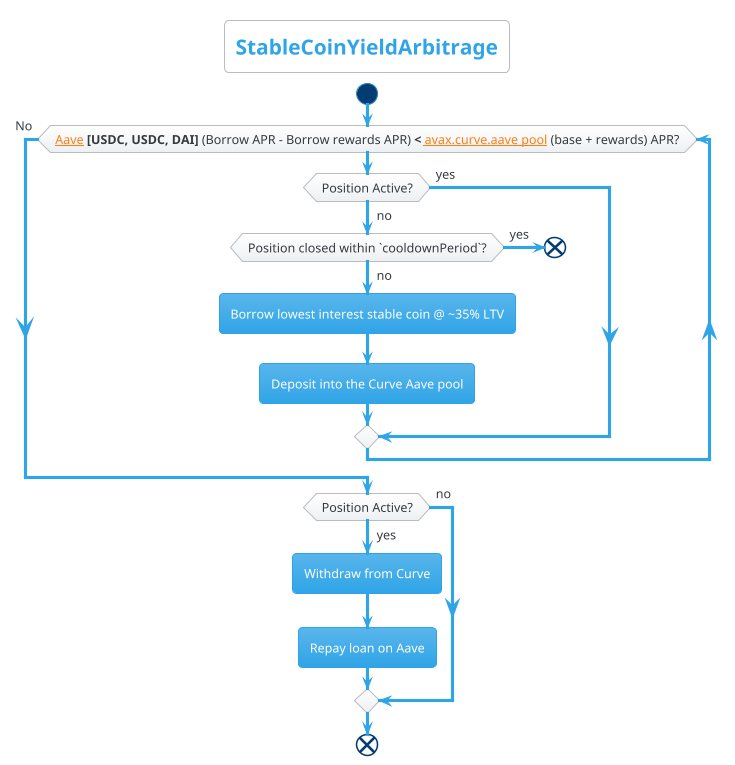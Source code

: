 @startuml StableCoinYieldArbitrage
!theme cerulean
skinparam backgroundColor White
title StableCoinYieldArbitrage

start

while ([[https://app.aave.com/#/borrow Aave]] **[USDC, USDC, DAI]** (Borrow APR - Borrow rewards APR) **<** [[https://avax.curve.fi/aave/ avax.curve.aave pool]] (base + rewards) APR?)
    if (Position Active?) then (yes)
    else (no)
        if (Position closed within `cooldownPeriod`?) then (yes)
            end
        else (no)
            :Borrow lowest interest stable coin @ ~35% LTV;
            :Deposit into the Curve Aave pool;
        endif
    endif
endwhile (No)
if (Position Active?) then (yes)
    :Withdraw from Curve;
    :Repay loan on Aave;
else (no)
endif

end
@enduml